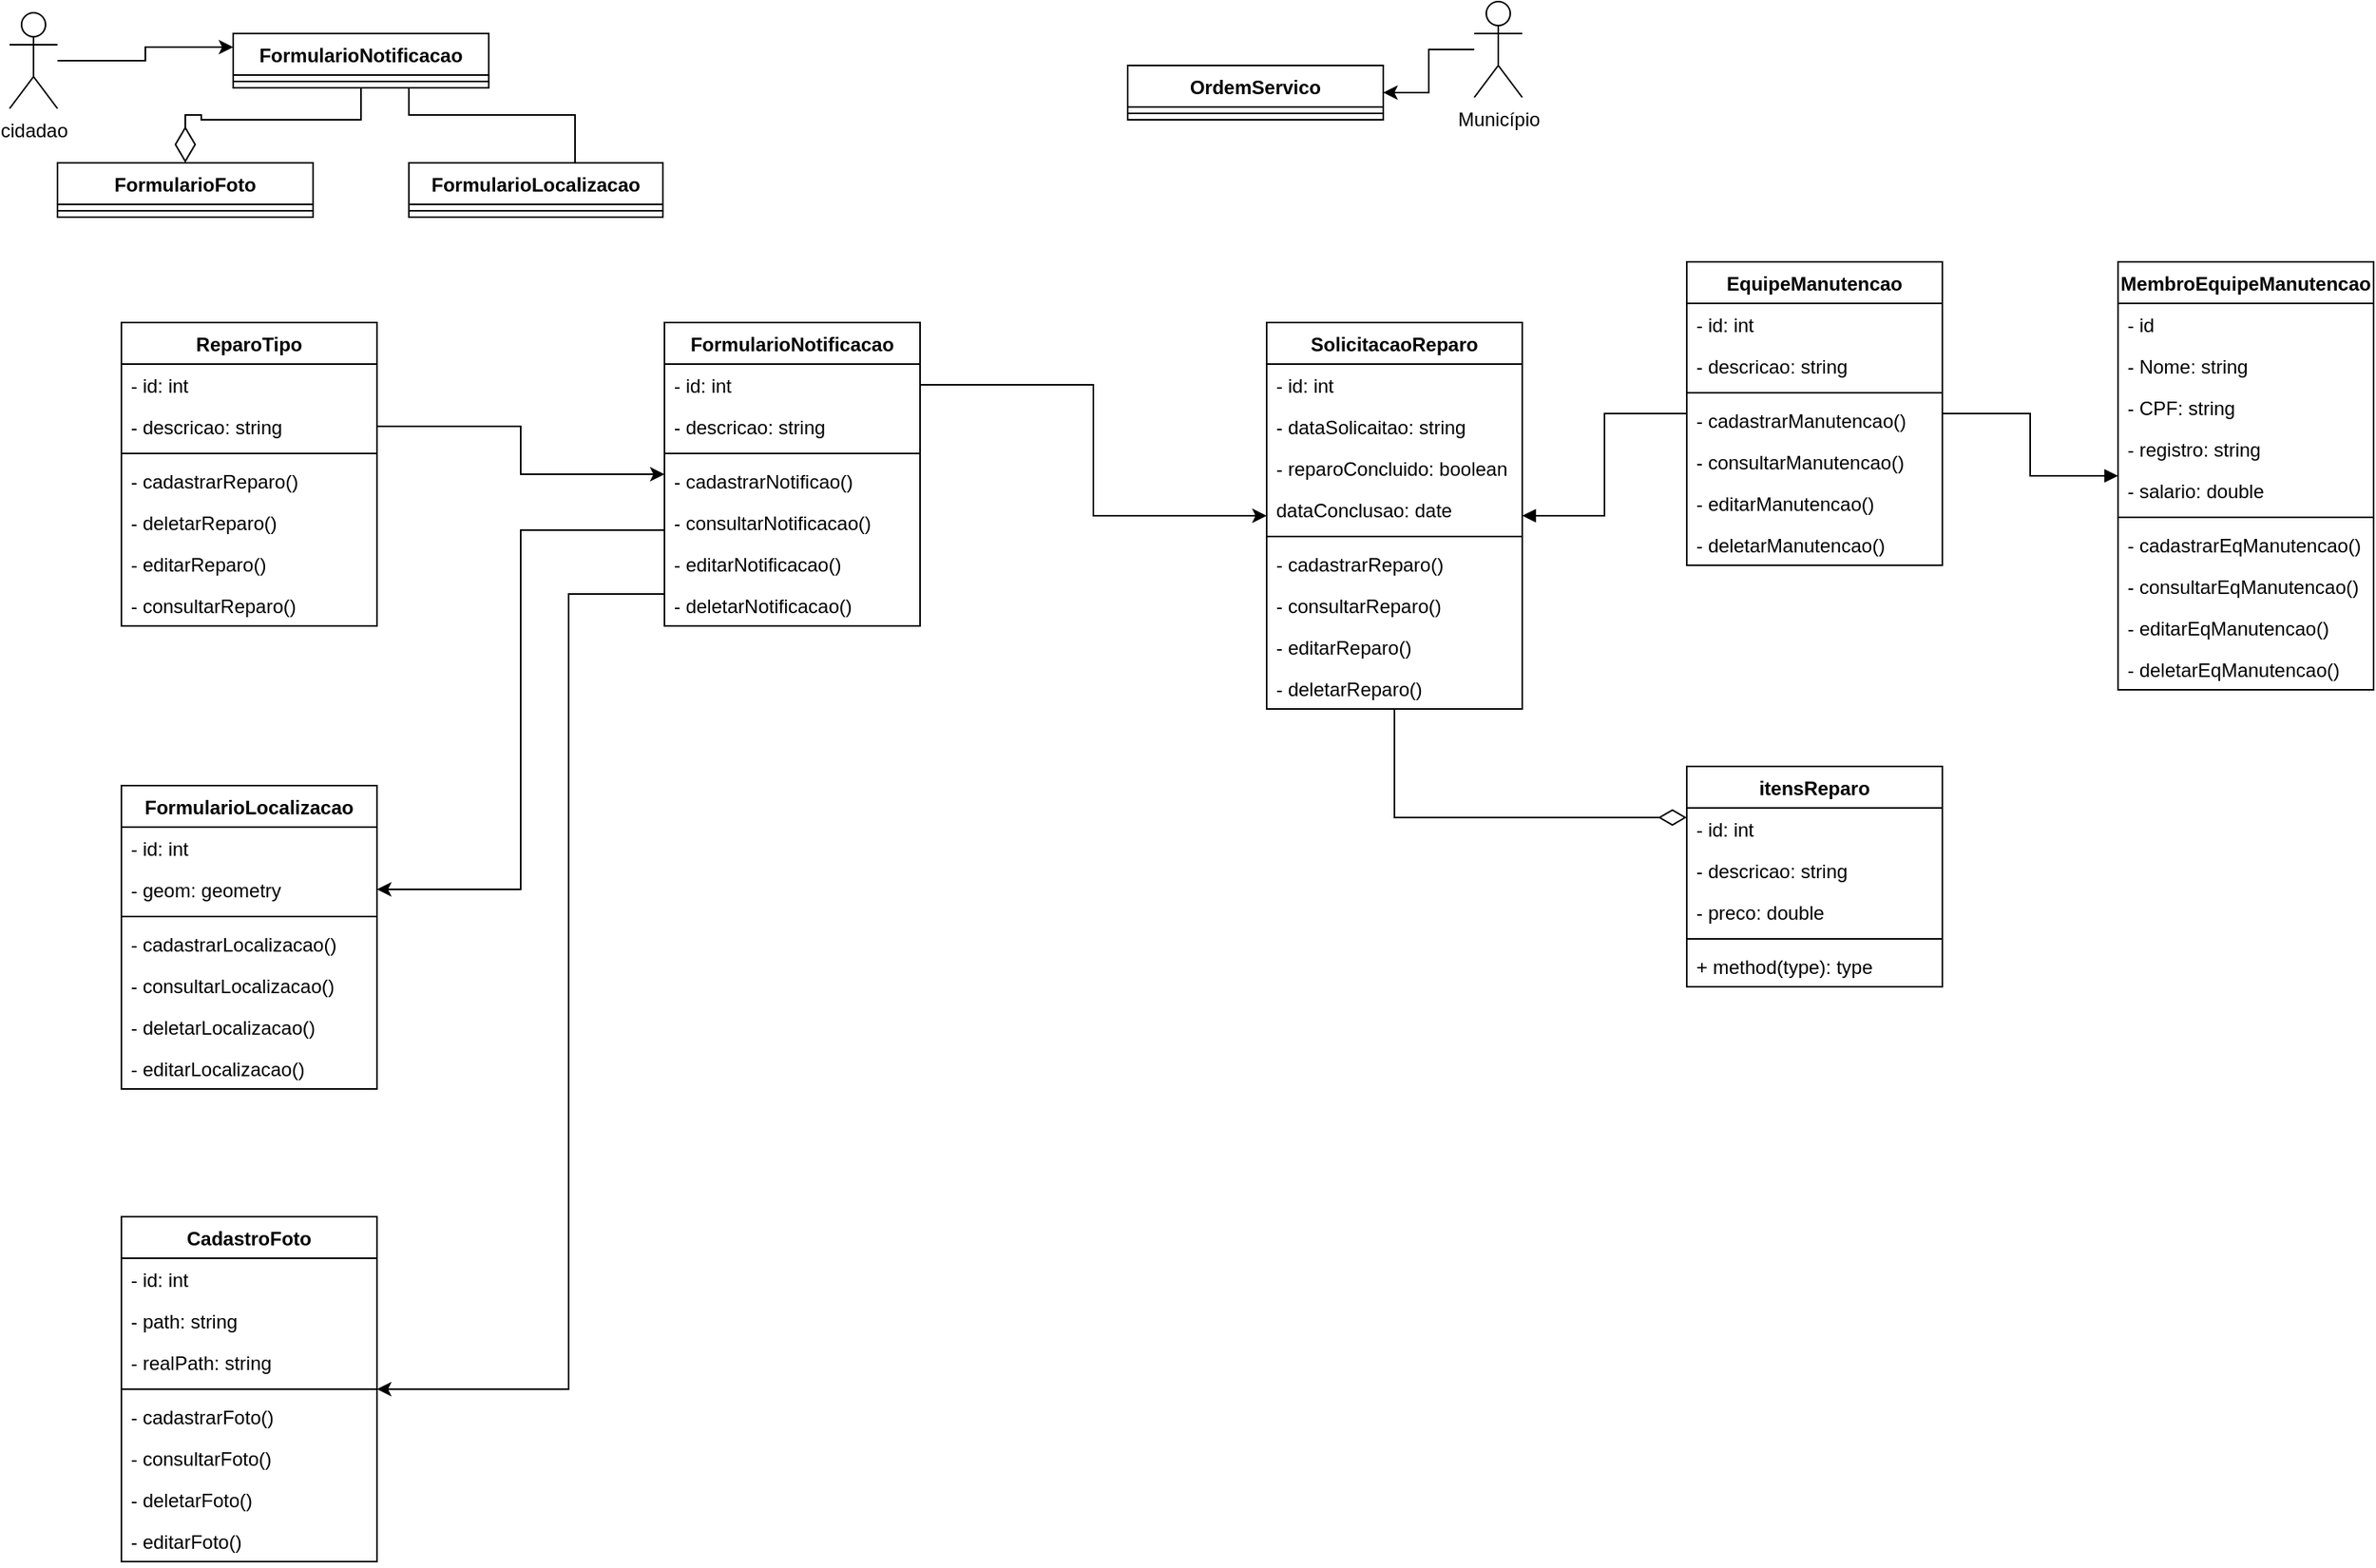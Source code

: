 <mxfile version="20.2.8" type="github">
  <diagram id="C5RBs43oDa-KdzZeNtuy" name="Page-1">
    <mxGraphModel dx="1117" dy="1109" grid="1" gridSize="10" guides="1" tooltips="1" connect="1" arrows="1" fold="1" page="1" pageScale="1" pageWidth="827" pageHeight="1169" math="0" shadow="0">
      <root>
        <mxCell id="WIyWlLk6GJQsqaUBKTNV-0" />
        <mxCell id="WIyWlLk6GJQsqaUBKTNV-1" parent="WIyWlLk6GJQsqaUBKTNV-0" />
        <mxCell id="P6FKlZOlSytzMQYMucvJ-14" style="edgeStyle=orthogonalEdgeStyle;rounded=0;orthogonalLoop=1;jettySize=auto;html=1;endArrow=diamondThin;endFill=0;endSize=20;" parent="WIyWlLk6GJQsqaUBKTNV-1" source="P6FKlZOlSytzMQYMucvJ-0" target="P6FKlZOlSytzMQYMucvJ-6" edge="1">
          <mxGeometry relative="1" as="geometry" />
        </mxCell>
        <mxCell id="P6FKlZOlSytzMQYMucvJ-16" style="edgeStyle=orthogonalEdgeStyle;rounded=0;orthogonalLoop=1;jettySize=auto;html=1;endArrow=none;endFill=0;" parent="WIyWlLk6GJQsqaUBKTNV-1" source="P6FKlZOlSytzMQYMucvJ-0" target="P6FKlZOlSytzMQYMucvJ-10" edge="1">
          <mxGeometry relative="1" as="geometry">
            <Array as="points">
              <mxPoint x="310" y="230" />
              <mxPoint x="414" y="230" />
            </Array>
          </mxGeometry>
        </mxCell>
        <mxCell id="P6FKlZOlSytzMQYMucvJ-0" value="FormularioNotificacao" style="swimlane;fontStyle=1;align=center;verticalAlign=top;childLayout=stackLayout;horizontal=1;startSize=26;horizontalStack=0;resizeParent=1;resizeParentMax=0;resizeLast=0;collapsible=1;marginBottom=0;" parent="WIyWlLk6GJQsqaUBKTNV-1" vertex="1">
          <mxGeometry x="200" y="179" width="160" height="34" as="geometry" />
        </mxCell>
        <mxCell id="P6FKlZOlSytzMQYMucvJ-2" value="" style="line;strokeWidth=1;fillColor=none;align=left;verticalAlign=middle;spacingTop=-1;spacingLeft=3;spacingRight=3;rotatable=0;labelPosition=right;points=[];portConstraint=eastwest;strokeColor=inherit;" parent="P6FKlZOlSytzMQYMucvJ-0" vertex="1">
          <mxGeometry y="26" width="160" height="8" as="geometry" />
        </mxCell>
        <mxCell id="P6FKlZOlSytzMQYMucvJ-5" style="edgeStyle=orthogonalEdgeStyle;rounded=0;orthogonalLoop=1;jettySize=auto;html=1;entryX=0;entryY=0.25;entryDx=0;entryDy=0;" parent="WIyWlLk6GJQsqaUBKTNV-1" source="P6FKlZOlSytzMQYMucvJ-4" target="P6FKlZOlSytzMQYMucvJ-0" edge="1">
          <mxGeometry relative="1" as="geometry" />
        </mxCell>
        <mxCell id="P6FKlZOlSytzMQYMucvJ-4" value="cidadao" style="shape=umlActor;verticalLabelPosition=bottom;verticalAlign=top;html=1;" parent="WIyWlLk6GJQsqaUBKTNV-1" vertex="1">
          <mxGeometry x="60" y="166" width="30" height="60" as="geometry" />
        </mxCell>
        <mxCell id="P6FKlZOlSytzMQYMucvJ-6" value="FormularioFoto" style="swimlane;fontStyle=1;align=center;verticalAlign=top;childLayout=stackLayout;horizontal=1;startSize=26;horizontalStack=0;resizeParent=1;resizeParentMax=0;resizeLast=0;collapsible=1;marginBottom=0;" parent="WIyWlLk6GJQsqaUBKTNV-1" vertex="1">
          <mxGeometry x="90" y="260" width="160" height="34" as="geometry" />
        </mxCell>
        <mxCell id="P6FKlZOlSytzMQYMucvJ-8" value="" style="line;strokeWidth=1;fillColor=none;align=left;verticalAlign=middle;spacingTop=-1;spacingLeft=3;spacingRight=3;rotatable=0;labelPosition=right;points=[];portConstraint=eastwest;strokeColor=inherit;" parent="P6FKlZOlSytzMQYMucvJ-6" vertex="1">
          <mxGeometry y="26" width="160" height="8" as="geometry" />
        </mxCell>
        <mxCell id="P6FKlZOlSytzMQYMucvJ-10" value="FormularioLocalizacao" style="swimlane;fontStyle=1;align=center;verticalAlign=top;childLayout=stackLayout;horizontal=1;startSize=26;horizontalStack=0;resizeParent=1;resizeParentMax=0;resizeLast=0;collapsible=1;marginBottom=0;" parent="WIyWlLk6GJQsqaUBKTNV-1" vertex="1">
          <mxGeometry x="310" y="260" width="159" height="34" as="geometry" />
        </mxCell>
        <mxCell id="P6FKlZOlSytzMQYMucvJ-11" value="" style="line;strokeWidth=1;fillColor=none;align=left;verticalAlign=middle;spacingTop=-1;spacingLeft=3;spacingRight=3;rotatable=0;labelPosition=right;points=[];portConstraint=eastwest;strokeColor=inherit;" parent="P6FKlZOlSytzMQYMucvJ-10" vertex="1">
          <mxGeometry y="26" width="159" height="8" as="geometry" />
        </mxCell>
        <mxCell id="CmlGezvSoyI1D90yPW8n-4" style="edgeStyle=orthogonalEdgeStyle;rounded=0;orthogonalLoop=1;jettySize=auto;html=1;" edge="1" parent="WIyWlLk6GJQsqaUBKTNV-1" source="CmlGezvSoyI1D90yPW8n-0" target="CmlGezvSoyI1D90yPW8n-1">
          <mxGeometry relative="1" as="geometry" />
        </mxCell>
        <mxCell id="CmlGezvSoyI1D90yPW8n-0" value="Município" style="shape=umlActor;verticalLabelPosition=bottom;verticalAlign=top;html=1;outlineConnect=0;" vertex="1" parent="WIyWlLk6GJQsqaUBKTNV-1">
          <mxGeometry x="977" y="159" width="30" height="60" as="geometry" />
        </mxCell>
        <mxCell id="CmlGezvSoyI1D90yPW8n-1" value="OrdemServico" style="swimlane;fontStyle=1;align=center;verticalAlign=top;childLayout=stackLayout;horizontal=1;startSize=26;horizontalStack=0;resizeParent=1;resizeParentMax=0;resizeLast=0;collapsible=1;marginBottom=0;" vertex="1" parent="WIyWlLk6GJQsqaUBKTNV-1">
          <mxGeometry x="760" y="199" width="160" height="34" as="geometry" />
        </mxCell>
        <mxCell id="CmlGezvSoyI1D90yPW8n-2" value="" style="line;strokeWidth=1;fillColor=none;align=left;verticalAlign=middle;spacingTop=-1;spacingLeft=3;spacingRight=3;rotatable=0;labelPosition=right;points=[];portConstraint=eastwest;strokeColor=inherit;" vertex="1" parent="CmlGezvSoyI1D90yPW8n-1">
          <mxGeometry y="26" width="160" height="8" as="geometry" />
        </mxCell>
        <mxCell id="CmlGezvSoyI1D90yPW8n-5" value="ReparoTipo" style="swimlane;fontStyle=1;align=center;verticalAlign=top;childLayout=stackLayout;horizontal=1;startSize=26;horizontalStack=0;resizeParent=1;resizeParentMax=0;resizeLast=0;collapsible=1;marginBottom=0;" vertex="1" parent="WIyWlLk6GJQsqaUBKTNV-1">
          <mxGeometry x="130" y="360" width="160" height="190" as="geometry" />
        </mxCell>
        <mxCell id="CmlGezvSoyI1D90yPW8n-6" value="- id: int" style="text;strokeColor=none;fillColor=none;align=left;verticalAlign=top;spacingLeft=4;spacingRight=4;overflow=hidden;rotatable=0;points=[[0,0.5],[1,0.5]];portConstraint=eastwest;" vertex="1" parent="CmlGezvSoyI1D90yPW8n-5">
          <mxGeometry y="26" width="160" height="26" as="geometry" />
        </mxCell>
        <mxCell id="CmlGezvSoyI1D90yPW8n-9" value="- descricao: string" style="text;strokeColor=none;fillColor=none;align=left;verticalAlign=top;spacingLeft=4;spacingRight=4;overflow=hidden;rotatable=0;points=[[0,0.5],[1,0.5]];portConstraint=eastwest;" vertex="1" parent="CmlGezvSoyI1D90yPW8n-5">
          <mxGeometry y="52" width="160" height="26" as="geometry" />
        </mxCell>
        <mxCell id="CmlGezvSoyI1D90yPW8n-7" value="" style="line;strokeWidth=1;fillColor=none;align=left;verticalAlign=middle;spacingTop=-1;spacingLeft=3;spacingRight=3;rotatable=0;labelPosition=right;points=[];portConstraint=eastwest;strokeColor=inherit;" vertex="1" parent="CmlGezvSoyI1D90yPW8n-5">
          <mxGeometry y="78" width="160" height="8" as="geometry" />
        </mxCell>
        <mxCell id="CmlGezvSoyI1D90yPW8n-8" value="- cadastrarReparo()" style="text;strokeColor=none;fillColor=none;align=left;verticalAlign=top;spacingLeft=4;spacingRight=4;overflow=hidden;rotatable=0;points=[[0,0.5],[1,0.5]];portConstraint=eastwest;" vertex="1" parent="CmlGezvSoyI1D90yPW8n-5">
          <mxGeometry y="86" width="160" height="26" as="geometry" />
        </mxCell>
        <mxCell id="CmlGezvSoyI1D90yPW8n-10" value="- deletarReparo()" style="text;strokeColor=none;fillColor=none;align=left;verticalAlign=top;spacingLeft=4;spacingRight=4;overflow=hidden;rotatable=0;points=[[0,0.5],[1,0.5]];portConstraint=eastwest;" vertex="1" parent="CmlGezvSoyI1D90yPW8n-5">
          <mxGeometry y="112" width="160" height="26" as="geometry" />
        </mxCell>
        <mxCell id="CmlGezvSoyI1D90yPW8n-11" value="- editarReparo()" style="text;strokeColor=none;fillColor=none;align=left;verticalAlign=top;spacingLeft=4;spacingRight=4;overflow=hidden;rotatable=0;points=[[0,0.5],[1,0.5]];portConstraint=eastwest;" vertex="1" parent="CmlGezvSoyI1D90yPW8n-5">
          <mxGeometry y="138" width="160" height="26" as="geometry" />
        </mxCell>
        <mxCell id="CmlGezvSoyI1D90yPW8n-12" value="- consultarReparo()" style="text;strokeColor=none;fillColor=none;align=left;verticalAlign=top;spacingLeft=4;spacingRight=4;overflow=hidden;rotatable=0;points=[[0,0.5],[1,0.5]];portConstraint=eastwest;" vertex="1" parent="CmlGezvSoyI1D90yPW8n-5">
          <mxGeometry y="164" width="160" height="26" as="geometry" />
        </mxCell>
        <mxCell id="CmlGezvSoyI1D90yPW8n-13" value="FormularioNotificacao" style="swimlane;fontStyle=1;align=center;verticalAlign=top;childLayout=stackLayout;horizontal=1;startSize=26;horizontalStack=0;resizeParent=1;resizeParentMax=0;resizeLast=0;collapsible=1;marginBottom=0;" vertex="1" parent="WIyWlLk6GJQsqaUBKTNV-1">
          <mxGeometry x="470" y="360" width="160" height="190" as="geometry" />
        </mxCell>
        <mxCell id="CmlGezvSoyI1D90yPW8n-14" value="- id: int" style="text;strokeColor=none;fillColor=none;align=left;verticalAlign=top;spacingLeft=4;spacingRight=4;overflow=hidden;rotatable=0;points=[[0,0.5],[1,0.5]];portConstraint=eastwest;" vertex="1" parent="CmlGezvSoyI1D90yPW8n-13">
          <mxGeometry y="26" width="160" height="26" as="geometry" />
        </mxCell>
        <mxCell id="CmlGezvSoyI1D90yPW8n-17" value="- descricao: string" style="text;strokeColor=none;fillColor=none;align=left;verticalAlign=top;spacingLeft=4;spacingRight=4;overflow=hidden;rotatable=0;points=[[0,0.5],[1,0.5]];portConstraint=eastwest;" vertex="1" parent="CmlGezvSoyI1D90yPW8n-13">
          <mxGeometry y="52" width="160" height="26" as="geometry" />
        </mxCell>
        <mxCell id="CmlGezvSoyI1D90yPW8n-15" value="" style="line;strokeWidth=1;fillColor=none;align=left;verticalAlign=middle;spacingTop=-1;spacingLeft=3;spacingRight=3;rotatable=0;labelPosition=right;points=[];portConstraint=eastwest;strokeColor=inherit;" vertex="1" parent="CmlGezvSoyI1D90yPW8n-13">
          <mxGeometry y="78" width="160" height="8" as="geometry" />
        </mxCell>
        <mxCell id="CmlGezvSoyI1D90yPW8n-28" value="- cadastrarNotificao()" style="text;strokeColor=none;fillColor=none;align=left;verticalAlign=top;spacingLeft=4;spacingRight=4;overflow=hidden;rotatable=0;points=[[0,0.5],[1,0.5]];portConstraint=eastwest;" vertex="1" parent="CmlGezvSoyI1D90yPW8n-13">
          <mxGeometry y="86" width="160" height="26" as="geometry" />
        </mxCell>
        <mxCell id="CmlGezvSoyI1D90yPW8n-31" value="- consultarNotificacao()" style="text;strokeColor=none;fillColor=none;align=left;verticalAlign=top;spacingLeft=4;spacingRight=4;overflow=hidden;rotatable=0;points=[[0,0.5],[1,0.5]];portConstraint=eastwest;" vertex="1" parent="CmlGezvSoyI1D90yPW8n-13">
          <mxGeometry y="112" width="160" height="26" as="geometry" />
        </mxCell>
        <mxCell id="CmlGezvSoyI1D90yPW8n-30" value="- editarNotificacao()" style="text;strokeColor=none;fillColor=none;align=left;verticalAlign=top;spacingLeft=4;spacingRight=4;overflow=hidden;rotatable=0;points=[[0,0.5],[1,0.5]];portConstraint=eastwest;" vertex="1" parent="CmlGezvSoyI1D90yPW8n-13">
          <mxGeometry y="138" width="160" height="26" as="geometry" />
        </mxCell>
        <mxCell id="CmlGezvSoyI1D90yPW8n-29" value="- deletarNotificacao()" style="text;strokeColor=none;fillColor=none;align=left;verticalAlign=top;spacingLeft=4;spacingRight=4;overflow=hidden;rotatable=0;points=[[0,0.5],[1,0.5]];portConstraint=eastwest;" vertex="1" parent="CmlGezvSoyI1D90yPW8n-13">
          <mxGeometry y="164" width="160" height="26" as="geometry" />
        </mxCell>
        <mxCell id="CmlGezvSoyI1D90yPW8n-19" style="edgeStyle=orthogonalEdgeStyle;rounded=0;orthogonalLoop=1;jettySize=auto;html=1;" edge="1" parent="WIyWlLk6GJQsqaUBKTNV-1" source="CmlGezvSoyI1D90yPW8n-9" target="CmlGezvSoyI1D90yPW8n-13">
          <mxGeometry relative="1" as="geometry" />
        </mxCell>
        <mxCell id="CmlGezvSoyI1D90yPW8n-24" value="FormularioLocalizacao" style="swimlane;fontStyle=1;align=center;verticalAlign=top;childLayout=stackLayout;horizontal=1;startSize=26;horizontalStack=0;resizeParent=1;resizeParentMax=0;resizeLast=0;collapsible=1;marginBottom=0;" vertex="1" parent="WIyWlLk6GJQsqaUBKTNV-1">
          <mxGeometry x="130" y="650" width="160" height="190" as="geometry" />
        </mxCell>
        <mxCell id="CmlGezvSoyI1D90yPW8n-25" value="- id: int" style="text;strokeColor=none;fillColor=none;align=left;verticalAlign=top;spacingLeft=4;spacingRight=4;overflow=hidden;rotatable=0;points=[[0,0.5],[1,0.5]];portConstraint=eastwest;" vertex="1" parent="CmlGezvSoyI1D90yPW8n-24">
          <mxGeometry y="26" width="160" height="26" as="geometry" />
        </mxCell>
        <mxCell id="CmlGezvSoyI1D90yPW8n-32" value="- geom: geometry" style="text;strokeColor=none;fillColor=none;align=left;verticalAlign=top;spacingLeft=4;spacingRight=4;overflow=hidden;rotatable=0;points=[[0,0.5],[1,0.5]];portConstraint=eastwest;" vertex="1" parent="CmlGezvSoyI1D90yPW8n-24">
          <mxGeometry y="52" width="160" height="26" as="geometry" />
        </mxCell>
        <mxCell id="CmlGezvSoyI1D90yPW8n-26" value="" style="line;strokeWidth=1;fillColor=none;align=left;verticalAlign=middle;spacingTop=-1;spacingLeft=3;spacingRight=3;rotatable=0;labelPosition=right;points=[];portConstraint=eastwest;strokeColor=inherit;" vertex="1" parent="CmlGezvSoyI1D90yPW8n-24">
          <mxGeometry y="78" width="160" height="8" as="geometry" />
        </mxCell>
        <mxCell id="CmlGezvSoyI1D90yPW8n-33" value="- cadastrarLocalizacao()" style="text;strokeColor=none;fillColor=none;align=left;verticalAlign=top;spacingLeft=4;spacingRight=4;overflow=hidden;rotatable=0;points=[[0,0.5],[1,0.5]];portConstraint=eastwest;" vertex="1" parent="CmlGezvSoyI1D90yPW8n-24">
          <mxGeometry y="86" width="160" height="26" as="geometry" />
        </mxCell>
        <mxCell id="CmlGezvSoyI1D90yPW8n-34" value="- consultarLocalizacao()" style="text;strokeColor=none;fillColor=none;align=left;verticalAlign=top;spacingLeft=4;spacingRight=4;overflow=hidden;rotatable=0;points=[[0,0.5],[1,0.5]];portConstraint=eastwest;" vertex="1" parent="CmlGezvSoyI1D90yPW8n-24">
          <mxGeometry y="112" width="160" height="26" as="geometry" />
        </mxCell>
        <mxCell id="CmlGezvSoyI1D90yPW8n-36" value="- deletarLocalizacao()" style="text;strokeColor=none;fillColor=none;align=left;verticalAlign=top;spacingLeft=4;spacingRight=4;overflow=hidden;rotatable=0;points=[[0,0.5],[1,0.5]];portConstraint=eastwest;" vertex="1" parent="CmlGezvSoyI1D90yPW8n-24">
          <mxGeometry y="138" width="160" height="26" as="geometry" />
        </mxCell>
        <mxCell id="CmlGezvSoyI1D90yPW8n-35" value="- editarLocalizacao()" style="text;strokeColor=none;fillColor=none;align=left;verticalAlign=top;spacingLeft=4;spacingRight=4;overflow=hidden;rotatable=0;points=[[0,0.5],[1,0.5]];portConstraint=eastwest;" vertex="1" parent="CmlGezvSoyI1D90yPW8n-24">
          <mxGeometry y="164" width="160" height="26" as="geometry" />
        </mxCell>
        <mxCell id="CmlGezvSoyI1D90yPW8n-37" style="edgeStyle=orthogonalEdgeStyle;rounded=0;orthogonalLoop=1;jettySize=auto;html=1;" edge="1" parent="WIyWlLk6GJQsqaUBKTNV-1" source="CmlGezvSoyI1D90yPW8n-13" target="CmlGezvSoyI1D90yPW8n-32">
          <mxGeometry relative="1" as="geometry">
            <Array as="points">
              <mxPoint x="380" y="490" />
              <mxPoint x="380" y="715" />
            </Array>
          </mxGeometry>
        </mxCell>
        <mxCell id="CmlGezvSoyI1D90yPW8n-38" value="CadastroFoto" style="swimlane;fontStyle=1;align=center;verticalAlign=top;childLayout=stackLayout;horizontal=1;startSize=26;horizontalStack=0;resizeParent=1;resizeParentMax=0;resizeLast=0;collapsible=1;marginBottom=0;" vertex="1" parent="WIyWlLk6GJQsqaUBKTNV-1">
          <mxGeometry x="130" y="920" width="160" height="216" as="geometry" />
        </mxCell>
        <mxCell id="CmlGezvSoyI1D90yPW8n-39" value="- id: int" style="text;strokeColor=none;fillColor=none;align=left;verticalAlign=top;spacingLeft=4;spacingRight=4;overflow=hidden;rotatable=0;points=[[0,0.5],[1,0.5]];portConstraint=eastwest;" vertex="1" parent="CmlGezvSoyI1D90yPW8n-38">
          <mxGeometry y="26" width="160" height="26" as="geometry" />
        </mxCell>
        <mxCell id="CmlGezvSoyI1D90yPW8n-42" value="- path: string" style="text;strokeColor=none;fillColor=none;align=left;verticalAlign=top;spacingLeft=4;spacingRight=4;overflow=hidden;rotatable=0;points=[[0,0.5],[1,0.5]];portConstraint=eastwest;" vertex="1" parent="CmlGezvSoyI1D90yPW8n-38">
          <mxGeometry y="52" width="160" height="26" as="geometry" />
        </mxCell>
        <mxCell id="CmlGezvSoyI1D90yPW8n-43" value="- realPath: string" style="text;strokeColor=none;fillColor=none;align=left;verticalAlign=top;spacingLeft=4;spacingRight=4;overflow=hidden;rotatable=0;points=[[0,0.5],[1,0.5]];portConstraint=eastwest;" vertex="1" parent="CmlGezvSoyI1D90yPW8n-38">
          <mxGeometry y="78" width="160" height="26" as="geometry" />
        </mxCell>
        <mxCell id="CmlGezvSoyI1D90yPW8n-40" value="" style="line;strokeWidth=1;fillColor=none;align=left;verticalAlign=middle;spacingTop=-1;spacingLeft=3;spacingRight=3;rotatable=0;labelPosition=right;points=[];portConstraint=eastwest;strokeColor=inherit;" vertex="1" parent="CmlGezvSoyI1D90yPW8n-38">
          <mxGeometry y="104" width="160" height="8" as="geometry" />
        </mxCell>
        <mxCell id="CmlGezvSoyI1D90yPW8n-49" value="- cadastrarFoto()" style="text;strokeColor=none;fillColor=none;align=left;verticalAlign=top;spacingLeft=4;spacingRight=4;overflow=hidden;rotatable=0;points=[[0,0.5],[1,0.5]];portConstraint=eastwest;" vertex="1" parent="CmlGezvSoyI1D90yPW8n-38">
          <mxGeometry y="112" width="160" height="26" as="geometry" />
        </mxCell>
        <mxCell id="CmlGezvSoyI1D90yPW8n-48" value="- consultarFoto()" style="text;strokeColor=none;fillColor=none;align=left;verticalAlign=top;spacingLeft=4;spacingRight=4;overflow=hidden;rotatable=0;points=[[0,0.5],[1,0.5]];portConstraint=eastwest;" vertex="1" parent="CmlGezvSoyI1D90yPW8n-38">
          <mxGeometry y="138" width="160" height="26" as="geometry" />
        </mxCell>
        <mxCell id="CmlGezvSoyI1D90yPW8n-47" value="- deletarFoto()" style="text;strokeColor=none;fillColor=none;align=left;verticalAlign=top;spacingLeft=4;spacingRight=4;overflow=hidden;rotatable=0;points=[[0,0.5],[1,0.5]];portConstraint=eastwest;" vertex="1" parent="CmlGezvSoyI1D90yPW8n-38">
          <mxGeometry y="164" width="160" height="26" as="geometry" />
        </mxCell>
        <mxCell id="CmlGezvSoyI1D90yPW8n-46" value="- editarFoto()" style="text;strokeColor=none;fillColor=none;align=left;verticalAlign=top;spacingLeft=4;spacingRight=4;overflow=hidden;rotatable=0;points=[[0,0.5],[1,0.5]];portConstraint=eastwest;" vertex="1" parent="CmlGezvSoyI1D90yPW8n-38">
          <mxGeometry y="190" width="160" height="26" as="geometry" />
        </mxCell>
        <mxCell id="CmlGezvSoyI1D90yPW8n-50" style="edgeStyle=orthogonalEdgeStyle;rounded=0;orthogonalLoop=1;jettySize=auto;html=1;" edge="1" parent="WIyWlLk6GJQsqaUBKTNV-1" source="CmlGezvSoyI1D90yPW8n-13" target="CmlGezvSoyI1D90yPW8n-38">
          <mxGeometry relative="1" as="geometry">
            <Array as="points">
              <mxPoint x="410" y="530" />
              <mxPoint x="410" y="1028" />
            </Array>
          </mxGeometry>
        </mxCell>
        <mxCell id="CmlGezvSoyI1D90yPW8n-71" style="edgeStyle=orthogonalEdgeStyle;rounded=0;orthogonalLoop=1;jettySize=auto;html=1;endArrow=diamondThin;endFill=0;endSize=15;" edge="1" parent="WIyWlLk6GJQsqaUBKTNV-1" source="CmlGezvSoyI1D90yPW8n-51" target="CmlGezvSoyI1D90yPW8n-65">
          <mxGeometry relative="1" as="geometry">
            <Array as="points">
              <mxPoint x="927" y="670" />
            </Array>
          </mxGeometry>
        </mxCell>
        <mxCell id="CmlGezvSoyI1D90yPW8n-51" value="SolicitacaoReparo" style="swimlane;fontStyle=1;align=center;verticalAlign=top;childLayout=stackLayout;horizontal=1;startSize=26;horizontalStack=0;resizeParent=1;resizeParentMax=0;resizeLast=0;collapsible=1;marginBottom=0;" vertex="1" parent="WIyWlLk6GJQsqaUBKTNV-1">
          <mxGeometry x="847" y="360" width="160" height="242" as="geometry" />
        </mxCell>
        <mxCell id="CmlGezvSoyI1D90yPW8n-52" value="- id: int" style="text;strokeColor=none;fillColor=none;align=left;verticalAlign=top;spacingLeft=4;spacingRight=4;overflow=hidden;rotatable=0;points=[[0,0.5],[1,0.5]];portConstraint=eastwest;" vertex="1" parent="CmlGezvSoyI1D90yPW8n-51">
          <mxGeometry y="26" width="160" height="26" as="geometry" />
        </mxCell>
        <mxCell id="CmlGezvSoyI1D90yPW8n-56" value="- dataSolicaitao: string" style="text;strokeColor=none;fillColor=none;align=left;verticalAlign=top;spacingLeft=4;spacingRight=4;overflow=hidden;rotatable=0;points=[[0,0.5],[1,0.5]];portConstraint=eastwest;" vertex="1" parent="CmlGezvSoyI1D90yPW8n-51">
          <mxGeometry y="52" width="160" height="26" as="geometry" />
        </mxCell>
        <mxCell id="CmlGezvSoyI1D90yPW8n-57" value="- reparoConcluido: boolean" style="text;strokeColor=none;fillColor=none;align=left;verticalAlign=top;spacingLeft=4;spacingRight=4;overflow=hidden;rotatable=0;points=[[0,0.5],[1,0.5]];portConstraint=eastwest;" vertex="1" parent="CmlGezvSoyI1D90yPW8n-51">
          <mxGeometry y="78" width="160" height="26" as="geometry" />
        </mxCell>
        <mxCell id="CmlGezvSoyI1D90yPW8n-58" value="dataConclusao: date" style="text;strokeColor=none;fillColor=none;align=left;verticalAlign=top;spacingLeft=4;spacingRight=4;overflow=hidden;rotatable=0;points=[[0,0.5],[1,0.5]];portConstraint=eastwest;" vertex="1" parent="CmlGezvSoyI1D90yPW8n-51">
          <mxGeometry y="104" width="160" height="26" as="geometry" />
        </mxCell>
        <mxCell id="CmlGezvSoyI1D90yPW8n-53" value="" style="line;strokeWidth=1;fillColor=none;align=left;verticalAlign=middle;spacingTop=-1;spacingLeft=3;spacingRight=3;rotatable=0;labelPosition=right;points=[];portConstraint=eastwest;strokeColor=inherit;" vertex="1" parent="CmlGezvSoyI1D90yPW8n-51">
          <mxGeometry y="130" width="160" height="8" as="geometry" />
        </mxCell>
        <mxCell id="CmlGezvSoyI1D90yPW8n-59" value="- cadastrarReparo()" style="text;strokeColor=none;fillColor=none;align=left;verticalAlign=top;spacingLeft=4;spacingRight=4;overflow=hidden;rotatable=0;points=[[0,0.5],[1,0.5]];portConstraint=eastwest;" vertex="1" parent="CmlGezvSoyI1D90yPW8n-51">
          <mxGeometry y="138" width="160" height="26" as="geometry" />
        </mxCell>
        <mxCell id="CmlGezvSoyI1D90yPW8n-60" value="- consultarReparo()" style="text;strokeColor=none;fillColor=none;align=left;verticalAlign=top;spacingLeft=4;spacingRight=4;overflow=hidden;rotatable=0;points=[[0,0.5],[1,0.5]];portConstraint=eastwest;" vertex="1" parent="CmlGezvSoyI1D90yPW8n-51">
          <mxGeometry y="164" width="160" height="26" as="geometry" />
        </mxCell>
        <mxCell id="CmlGezvSoyI1D90yPW8n-61" value="- editarReparo()" style="text;strokeColor=none;fillColor=none;align=left;verticalAlign=top;spacingLeft=4;spacingRight=4;overflow=hidden;rotatable=0;points=[[0,0.5],[1,0.5]];portConstraint=eastwest;" vertex="1" parent="CmlGezvSoyI1D90yPW8n-51">
          <mxGeometry y="190" width="160" height="26" as="geometry" />
        </mxCell>
        <mxCell id="CmlGezvSoyI1D90yPW8n-62" value="- deletarReparo()" style="text;strokeColor=none;fillColor=none;align=left;verticalAlign=top;spacingLeft=4;spacingRight=4;overflow=hidden;rotatable=0;points=[[0,0.5],[1,0.5]];portConstraint=eastwest;" vertex="1" parent="CmlGezvSoyI1D90yPW8n-51">
          <mxGeometry y="216" width="160" height="26" as="geometry" />
        </mxCell>
        <mxCell id="CmlGezvSoyI1D90yPW8n-64" style="edgeStyle=orthogonalEdgeStyle;rounded=0;orthogonalLoop=1;jettySize=auto;html=1;" edge="1" parent="WIyWlLk6GJQsqaUBKTNV-1" source="CmlGezvSoyI1D90yPW8n-14" target="CmlGezvSoyI1D90yPW8n-51">
          <mxGeometry relative="1" as="geometry" />
        </mxCell>
        <mxCell id="CmlGezvSoyI1D90yPW8n-65" value="itensReparo" style="swimlane;fontStyle=1;align=center;verticalAlign=top;childLayout=stackLayout;horizontal=1;startSize=26;horizontalStack=0;resizeParent=1;resizeParentMax=0;resizeLast=0;collapsible=1;marginBottom=0;" vertex="1" parent="WIyWlLk6GJQsqaUBKTNV-1">
          <mxGeometry x="1110" y="638" width="160" height="138" as="geometry" />
        </mxCell>
        <mxCell id="CmlGezvSoyI1D90yPW8n-66" value="- id: int" style="text;strokeColor=none;fillColor=none;align=left;verticalAlign=top;spacingLeft=4;spacingRight=4;overflow=hidden;rotatable=0;points=[[0,0.5],[1,0.5]];portConstraint=eastwest;" vertex="1" parent="CmlGezvSoyI1D90yPW8n-65">
          <mxGeometry y="26" width="160" height="26" as="geometry" />
        </mxCell>
        <mxCell id="CmlGezvSoyI1D90yPW8n-69" value="- descricao: string" style="text;strokeColor=none;fillColor=none;align=left;verticalAlign=top;spacingLeft=4;spacingRight=4;overflow=hidden;rotatable=0;points=[[0,0.5],[1,0.5]];portConstraint=eastwest;" vertex="1" parent="CmlGezvSoyI1D90yPW8n-65">
          <mxGeometry y="52" width="160" height="26" as="geometry" />
        </mxCell>
        <mxCell id="CmlGezvSoyI1D90yPW8n-70" value="- preco: double" style="text;strokeColor=none;fillColor=none;align=left;verticalAlign=top;spacingLeft=4;spacingRight=4;overflow=hidden;rotatable=0;points=[[0,0.5],[1,0.5]];portConstraint=eastwest;" vertex="1" parent="CmlGezvSoyI1D90yPW8n-65">
          <mxGeometry y="78" width="160" height="26" as="geometry" />
        </mxCell>
        <mxCell id="CmlGezvSoyI1D90yPW8n-67" value="" style="line;strokeWidth=1;fillColor=none;align=left;verticalAlign=middle;spacingTop=-1;spacingLeft=3;spacingRight=3;rotatable=0;labelPosition=right;points=[];portConstraint=eastwest;strokeColor=inherit;" vertex="1" parent="CmlGezvSoyI1D90yPW8n-65">
          <mxGeometry y="104" width="160" height="8" as="geometry" />
        </mxCell>
        <mxCell id="CmlGezvSoyI1D90yPW8n-68" value="+ method(type): type" style="text;strokeColor=none;fillColor=none;align=left;verticalAlign=top;spacingLeft=4;spacingRight=4;overflow=hidden;rotatable=0;points=[[0,0.5],[1,0.5]];portConstraint=eastwest;" vertex="1" parent="CmlGezvSoyI1D90yPW8n-65">
          <mxGeometry y="112" width="160" height="26" as="geometry" />
        </mxCell>
        <mxCell id="CmlGezvSoyI1D90yPW8n-81" style="edgeStyle=orthogonalEdgeStyle;rounded=0;orthogonalLoop=1;jettySize=auto;html=1;endArrow=block;endFill=1;endSize=6;" edge="1" parent="WIyWlLk6GJQsqaUBKTNV-1" source="CmlGezvSoyI1D90yPW8n-72" target="CmlGezvSoyI1D90yPW8n-51">
          <mxGeometry relative="1" as="geometry" />
        </mxCell>
        <mxCell id="CmlGezvSoyI1D90yPW8n-94" style="edgeStyle=orthogonalEdgeStyle;rounded=0;orthogonalLoop=1;jettySize=auto;html=1;endArrow=block;endFill=1;endSize=6;" edge="1" parent="WIyWlLk6GJQsqaUBKTNV-1" source="CmlGezvSoyI1D90yPW8n-72" target="CmlGezvSoyI1D90yPW8n-82">
          <mxGeometry relative="1" as="geometry" />
        </mxCell>
        <mxCell id="CmlGezvSoyI1D90yPW8n-72" value="EquipeManutencao" style="swimlane;fontStyle=1;align=center;verticalAlign=top;childLayout=stackLayout;horizontal=1;startSize=26;horizontalStack=0;resizeParent=1;resizeParentMax=0;resizeLast=0;collapsible=1;marginBottom=0;" vertex="1" parent="WIyWlLk6GJQsqaUBKTNV-1">
          <mxGeometry x="1110" y="322" width="160" height="190" as="geometry" />
        </mxCell>
        <mxCell id="CmlGezvSoyI1D90yPW8n-73" value="- id: int" style="text;strokeColor=none;fillColor=none;align=left;verticalAlign=top;spacingLeft=4;spacingRight=4;overflow=hidden;rotatable=0;points=[[0,0.5],[1,0.5]];portConstraint=eastwest;" vertex="1" parent="CmlGezvSoyI1D90yPW8n-72">
          <mxGeometry y="26" width="160" height="26" as="geometry" />
        </mxCell>
        <mxCell id="CmlGezvSoyI1D90yPW8n-76" value="- descricao: string" style="text;strokeColor=none;fillColor=none;align=left;verticalAlign=top;spacingLeft=4;spacingRight=4;overflow=hidden;rotatable=0;points=[[0,0.5],[1,0.5]];portConstraint=eastwest;" vertex="1" parent="CmlGezvSoyI1D90yPW8n-72">
          <mxGeometry y="52" width="160" height="26" as="geometry" />
        </mxCell>
        <mxCell id="CmlGezvSoyI1D90yPW8n-74" value="" style="line;strokeWidth=1;fillColor=none;align=left;verticalAlign=middle;spacingTop=-1;spacingLeft=3;spacingRight=3;rotatable=0;labelPosition=right;points=[];portConstraint=eastwest;strokeColor=inherit;" vertex="1" parent="CmlGezvSoyI1D90yPW8n-72">
          <mxGeometry y="78" width="160" height="8" as="geometry" />
        </mxCell>
        <mxCell id="CmlGezvSoyI1D90yPW8n-77" value="- cadastrarManutencao()" style="text;strokeColor=none;fillColor=none;align=left;verticalAlign=top;spacingLeft=4;spacingRight=4;overflow=hidden;rotatable=0;points=[[0,0.5],[1,0.5]];portConstraint=eastwest;" vertex="1" parent="CmlGezvSoyI1D90yPW8n-72">
          <mxGeometry y="86" width="160" height="26" as="geometry" />
        </mxCell>
        <mxCell id="CmlGezvSoyI1D90yPW8n-78" value="- consultarManutencao()" style="text;strokeColor=none;fillColor=none;align=left;verticalAlign=top;spacingLeft=4;spacingRight=4;overflow=hidden;rotatable=0;points=[[0,0.5],[1,0.5]];portConstraint=eastwest;" vertex="1" parent="CmlGezvSoyI1D90yPW8n-72">
          <mxGeometry y="112" width="160" height="26" as="geometry" />
        </mxCell>
        <mxCell id="CmlGezvSoyI1D90yPW8n-79" value="- editarManutencao()" style="text;strokeColor=none;fillColor=none;align=left;verticalAlign=top;spacingLeft=4;spacingRight=4;overflow=hidden;rotatable=0;points=[[0,0.5],[1,0.5]];portConstraint=eastwest;" vertex="1" parent="CmlGezvSoyI1D90yPW8n-72">
          <mxGeometry y="138" width="160" height="26" as="geometry" />
        </mxCell>
        <mxCell id="CmlGezvSoyI1D90yPW8n-80" value="- deletarManutencao()" style="text;strokeColor=none;fillColor=none;align=left;verticalAlign=top;spacingLeft=4;spacingRight=4;overflow=hidden;rotatable=0;points=[[0,0.5],[1,0.5]];portConstraint=eastwest;" vertex="1" parent="CmlGezvSoyI1D90yPW8n-72">
          <mxGeometry y="164" width="160" height="26" as="geometry" />
        </mxCell>
        <mxCell id="CmlGezvSoyI1D90yPW8n-82" value="MembroEquipeManutencao" style="swimlane;fontStyle=1;align=center;verticalAlign=top;childLayout=stackLayout;horizontal=1;startSize=26;horizontalStack=0;resizeParent=1;resizeParentMax=0;resizeLast=0;collapsible=1;marginBottom=0;" vertex="1" parent="WIyWlLk6GJQsqaUBKTNV-1">
          <mxGeometry x="1380" y="322" width="160" height="268" as="geometry" />
        </mxCell>
        <mxCell id="CmlGezvSoyI1D90yPW8n-83" value="- id" style="text;strokeColor=none;fillColor=none;align=left;verticalAlign=top;spacingLeft=4;spacingRight=4;overflow=hidden;rotatable=0;points=[[0,0.5],[1,0.5]];portConstraint=eastwest;" vertex="1" parent="CmlGezvSoyI1D90yPW8n-82">
          <mxGeometry y="26" width="160" height="26" as="geometry" />
        </mxCell>
        <mxCell id="CmlGezvSoyI1D90yPW8n-86" value="- Nome: string" style="text;strokeColor=none;fillColor=none;align=left;verticalAlign=top;spacingLeft=4;spacingRight=4;overflow=hidden;rotatable=0;points=[[0,0.5],[1,0.5]];portConstraint=eastwest;" vertex="1" parent="CmlGezvSoyI1D90yPW8n-82">
          <mxGeometry y="52" width="160" height="26" as="geometry" />
        </mxCell>
        <mxCell id="CmlGezvSoyI1D90yPW8n-87" value="- CPF: string" style="text;strokeColor=none;fillColor=none;align=left;verticalAlign=top;spacingLeft=4;spacingRight=4;overflow=hidden;rotatable=0;points=[[0,0.5],[1,0.5]];portConstraint=eastwest;" vertex="1" parent="CmlGezvSoyI1D90yPW8n-82">
          <mxGeometry y="78" width="160" height="26" as="geometry" />
        </mxCell>
        <mxCell id="CmlGezvSoyI1D90yPW8n-88" value="- registro: string" style="text;strokeColor=none;fillColor=none;align=left;verticalAlign=top;spacingLeft=4;spacingRight=4;overflow=hidden;rotatable=0;points=[[0,0.5],[1,0.5]];portConstraint=eastwest;" vertex="1" parent="CmlGezvSoyI1D90yPW8n-82">
          <mxGeometry y="104" width="160" height="26" as="geometry" />
        </mxCell>
        <mxCell id="CmlGezvSoyI1D90yPW8n-89" value="- salario: double" style="text;strokeColor=none;fillColor=none;align=left;verticalAlign=top;spacingLeft=4;spacingRight=4;overflow=hidden;rotatable=0;points=[[0,0.5],[1,0.5]];portConstraint=eastwest;" vertex="1" parent="CmlGezvSoyI1D90yPW8n-82">
          <mxGeometry y="130" width="160" height="26" as="geometry" />
        </mxCell>
        <mxCell id="CmlGezvSoyI1D90yPW8n-84" value="" style="line;strokeWidth=1;fillColor=none;align=left;verticalAlign=middle;spacingTop=-1;spacingLeft=3;spacingRight=3;rotatable=0;labelPosition=right;points=[];portConstraint=eastwest;strokeColor=inherit;" vertex="1" parent="CmlGezvSoyI1D90yPW8n-82">
          <mxGeometry y="156" width="160" height="8" as="geometry" />
        </mxCell>
        <mxCell id="CmlGezvSoyI1D90yPW8n-90" value="- cadastrarEqManutencao()" style="text;strokeColor=none;fillColor=none;align=left;verticalAlign=top;spacingLeft=4;spacingRight=4;overflow=hidden;rotatable=0;points=[[0,0.5],[1,0.5]];portConstraint=eastwest;" vertex="1" parent="CmlGezvSoyI1D90yPW8n-82">
          <mxGeometry y="164" width="160" height="26" as="geometry" />
        </mxCell>
        <mxCell id="CmlGezvSoyI1D90yPW8n-91" value="- consultarEqManutencao()" style="text;strokeColor=none;fillColor=none;align=left;verticalAlign=top;spacingLeft=4;spacingRight=4;overflow=hidden;rotatable=0;points=[[0,0.5],[1,0.5]];portConstraint=eastwest;" vertex="1" parent="CmlGezvSoyI1D90yPW8n-82">
          <mxGeometry y="190" width="160" height="26" as="geometry" />
        </mxCell>
        <mxCell id="CmlGezvSoyI1D90yPW8n-93" value="- editarEqManutencao()" style="text;strokeColor=none;fillColor=none;align=left;verticalAlign=top;spacingLeft=4;spacingRight=4;overflow=hidden;rotatable=0;points=[[0,0.5],[1,0.5]];portConstraint=eastwest;" vertex="1" parent="CmlGezvSoyI1D90yPW8n-82">
          <mxGeometry y="216" width="160" height="26" as="geometry" />
        </mxCell>
        <mxCell id="CmlGezvSoyI1D90yPW8n-92" value="- deletarEqManutencao()" style="text;strokeColor=none;fillColor=none;align=left;verticalAlign=top;spacingLeft=4;spacingRight=4;overflow=hidden;rotatable=0;points=[[0,0.5],[1,0.5]];portConstraint=eastwest;" vertex="1" parent="CmlGezvSoyI1D90yPW8n-82">
          <mxGeometry y="242" width="160" height="26" as="geometry" />
        </mxCell>
      </root>
    </mxGraphModel>
  </diagram>
</mxfile>
